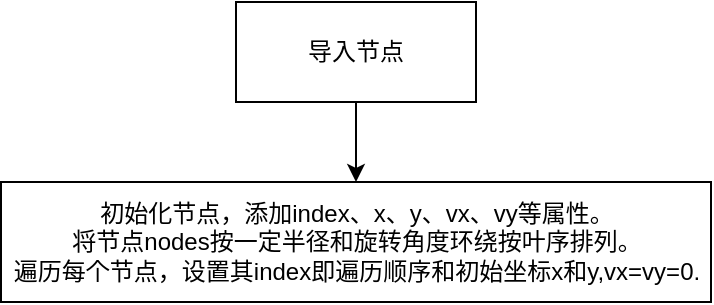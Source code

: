 <mxfile version="18.0.8" type="github">
  <diagram id="lNqnWQlrgnRqup0vw0e9" name="第 1 页">
    <mxGraphModel dx="981" dy="543" grid="1" gridSize="20" guides="1" tooltips="1" connect="1" arrows="1" fold="1" page="1" pageScale="1" pageWidth="1654" pageHeight="1169" math="1" shadow="0">
      <root>
        <mxCell id="0" />
        <mxCell id="1" parent="0" />
        <mxCell id="01LtdW2ey1wHVB4gt98n-4" style="edgeStyle=orthogonalEdgeStyle;rounded=0;orthogonalLoop=1;jettySize=auto;html=1;exitX=0.5;exitY=1;exitDx=0;exitDy=0;entryX=0.5;entryY=0;entryDx=0;entryDy=0;" edge="1" parent="1" source="01LtdW2ey1wHVB4gt98n-3" target="01LtdW2ey1wHVB4gt98n-5">
          <mxGeometry relative="1" as="geometry">
            <mxPoint x="660" y="100" as="targetPoint" />
            <Array as="points" />
          </mxGeometry>
        </mxCell>
        <mxCell id="01LtdW2ey1wHVB4gt98n-3" value="导入节点" style="rounded=0;whiteSpace=wrap;html=1;" vertex="1" parent="1">
          <mxGeometry x="600" y="10" width="120" height="50" as="geometry" />
        </mxCell>
        <mxCell id="01LtdW2ey1wHVB4gt98n-5" value="初始化节点，添加index、x、y、vx、vy等属性。&lt;br&gt;将节点nodes按一定半径和旋转角度环绕按叶序排列。&lt;br&gt;遍历每个节点，设置其index即遍历顺序和初始坐标x和y,vx=vy=0." style="rounded=0;whiteSpace=wrap;html=1;" vertex="1" parent="1">
          <mxGeometry x="482.5" y="100" width="355" height="60" as="geometry" />
        </mxCell>
      </root>
    </mxGraphModel>
  </diagram>
</mxfile>

